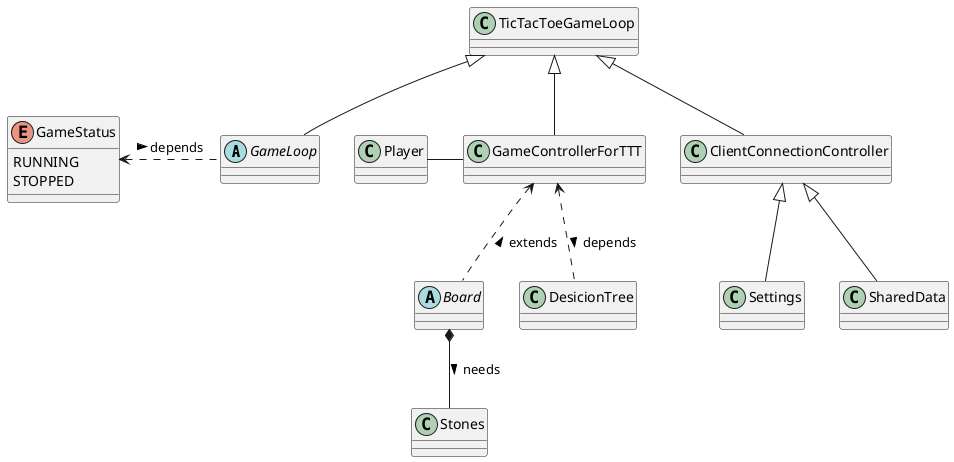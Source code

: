 @startuml
'https://plantuml.com/class-diagram

abstract class GameLoop
class GameControllerForTTT
class ClientConnectionController
class Player
abstract class Board
class Stones
class TicTacToeGameLoop
class DesicionTree
class Settings
class SharedData

TicTacToeGameLoop <|-- GameLoop
TicTacToeGameLoop <|--  ClientConnectionController
GameStatus <. GameLoop : > depends
TicTacToeGameLoop <|-- GameControllerForTTT

ClientConnectionController <|-- Settings
ClientConnectionController <|-- SharedData

Player - GameControllerForTTT
GameControllerForTTT <.. DesicionTree : > depends
GameControllerForTTT <.. Board : < extends
Board *-- Stones : needs >











abstract class GameLoop {
}

enum GameStatus {
RUNNING
STOPPED
}

@enduml